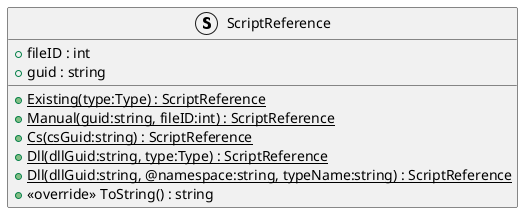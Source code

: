 @startuml
struct ScriptReference {
    + fileID : int
    + guid : string
    + {static} Existing(type:Type) : ScriptReference
    + {static} Manual(guid:string, fileID:int) : ScriptReference
    + {static} Cs(csGuid:string) : ScriptReference
    + {static} Dll(dllGuid:string, type:Type) : ScriptReference
    + {static} Dll(dllGuid:string, @namespace:string, typeName:string) : ScriptReference
    + <<override>> ToString() : string
}
@enduml
